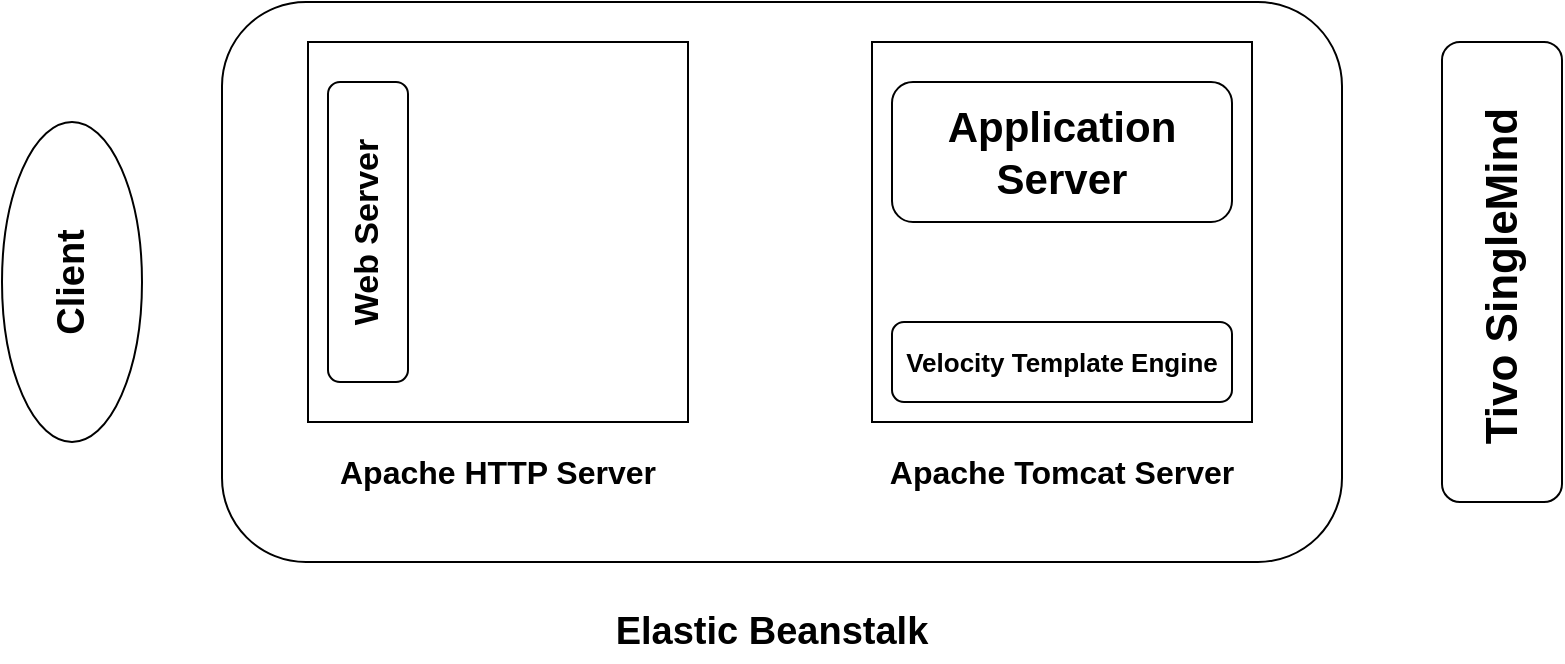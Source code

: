 <mxfile version="17.4.6" type="github">
  <diagram id="TZ3Jopzv4MDcGjsun3s_" name="Page-1">
    <mxGraphModel dx="1038" dy="547" grid="1" gridSize="10" guides="1" tooltips="1" connect="1" arrows="1" fold="1" page="1" pageScale="1" pageWidth="850" pageHeight="1100" math="0" shadow="0">
      <root>
        <mxCell id="0" />
        <mxCell id="1" parent="0" />
        <mxCell id="01e_sWIjCME4lq3OwlQB-1" value="" style="rounded=1;whiteSpace=wrap;html=1;" vertex="1" parent="1">
          <mxGeometry x="150" y="100" width="560" height="280" as="geometry" />
        </mxCell>
        <mxCell id="01e_sWIjCME4lq3OwlQB-2" value="" style="ellipse;whiteSpace=wrap;html=1;" vertex="1" parent="1">
          <mxGeometry x="40" y="160" width="70" height="160" as="geometry" />
        </mxCell>
        <mxCell id="01e_sWIjCME4lq3OwlQB-3" value="" style="rounded=1;whiteSpace=wrap;html=1;" vertex="1" parent="1">
          <mxGeometry x="760" y="120" width="60" height="230" as="geometry" />
        </mxCell>
        <mxCell id="01e_sWIjCME4lq3OwlQB-4" value="" style="whiteSpace=wrap;html=1;aspect=fixed;" vertex="1" parent="1">
          <mxGeometry x="193" y="120" width="190" height="190" as="geometry" />
        </mxCell>
        <mxCell id="01e_sWIjCME4lq3OwlQB-5" value="" style="whiteSpace=wrap;html=1;aspect=fixed;" vertex="1" parent="1">
          <mxGeometry x="475" y="120" width="190" height="190" as="geometry" />
        </mxCell>
        <mxCell id="01e_sWIjCME4lq3OwlQB-6" value="Apache HTTP Server" style="text;html=1;strokeColor=none;fillColor=none;align=center;verticalAlign=middle;whiteSpace=wrap;rounded=0;fontStyle=1;fontSize=16;" vertex="1" parent="1">
          <mxGeometry x="193" y="320" width="190" height="30" as="geometry" />
        </mxCell>
        <mxCell id="01e_sWIjCME4lq3OwlQB-7" value="Apache Tomcat Server" style="text;html=1;strokeColor=none;fillColor=none;align=center;verticalAlign=middle;whiteSpace=wrap;rounded=0;fontStyle=1;fontSize=16;" vertex="1" parent="1">
          <mxGeometry x="475" y="320" width="190" height="30" as="geometry" />
        </mxCell>
        <mxCell id="01e_sWIjCME4lq3OwlQB-8" value="Elastic Beanstalk" style="text;html=1;strokeColor=none;fillColor=none;align=center;verticalAlign=middle;whiteSpace=wrap;rounded=0;fontStyle=1;fontSize=19;" vertex="1" parent="1">
          <mxGeometry x="330" y="400" width="190" height="30" as="geometry" />
        </mxCell>
        <mxCell id="01e_sWIjCME4lq3OwlQB-9" value="Client" style="text;html=1;strokeColor=none;fillColor=none;align=center;verticalAlign=middle;whiteSpace=wrap;rounded=0;fontSize=19;rotation=-90;fontStyle=1" vertex="1" parent="1">
          <mxGeometry x="45" y="225" width="60" height="30" as="geometry" />
        </mxCell>
        <mxCell id="01e_sWIjCME4lq3OwlQB-10" value="" style="rounded=1;whiteSpace=wrap;html=1;fontSize=19;" vertex="1" parent="1">
          <mxGeometry x="203" y="140" width="40" height="150" as="geometry" />
        </mxCell>
        <mxCell id="01e_sWIjCME4lq3OwlQB-11" value="" style="rounded=1;whiteSpace=wrap;html=1;fontSize=19;" vertex="1" parent="1">
          <mxGeometry x="485" y="140" width="170" height="70" as="geometry" />
        </mxCell>
        <mxCell id="01e_sWIjCME4lq3OwlQB-12" value="" style="rounded=1;whiteSpace=wrap;html=1;fontSize=19;" vertex="1" parent="1">
          <mxGeometry x="485" y="260" width="170" height="40" as="geometry" />
        </mxCell>
        <mxCell id="01e_sWIjCME4lq3OwlQB-13" value="Web Server" style="text;html=1;strokeColor=none;fillColor=none;align=center;verticalAlign=middle;whiteSpace=wrap;rounded=0;fontSize=17;rotation=-90;fontStyle=1" vertex="1" parent="1">
          <mxGeometry x="173" y="200" width="100" height="30" as="geometry" />
        </mxCell>
        <mxCell id="01e_sWIjCME4lq3OwlQB-14" value="Application Server" style="text;html=1;strokeColor=none;fillColor=none;align=center;verticalAlign=middle;whiteSpace=wrap;rounded=0;fontSize=21;fontStyle=1" vertex="1" parent="1">
          <mxGeometry x="505" y="150" width="130" height="50" as="geometry" />
        </mxCell>
        <mxCell id="01e_sWIjCME4lq3OwlQB-15" value="Velocity Template Engine" style="text;html=1;strokeColor=none;fillColor=none;align=center;verticalAlign=middle;whiteSpace=wrap;rounded=0;fontSize=13;fontStyle=1" vertex="1" parent="1">
          <mxGeometry x="485" y="265" width="170" height="30" as="geometry" />
        </mxCell>
        <mxCell id="01e_sWIjCME4lq3OwlQB-16" value="Tivo SingleMind" style="text;html=1;strokeColor=none;fillColor=none;align=center;verticalAlign=middle;whiteSpace=wrap;rounded=0;fontSize=22;fontStyle=1;rotation=-90;" vertex="1" parent="1">
          <mxGeometry x="697.5" y="222.5" width="185" height="30" as="geometry" />
        </mxCell>
      </root>
    </mxGraphModel>
  </diagram>
</mxfile>
